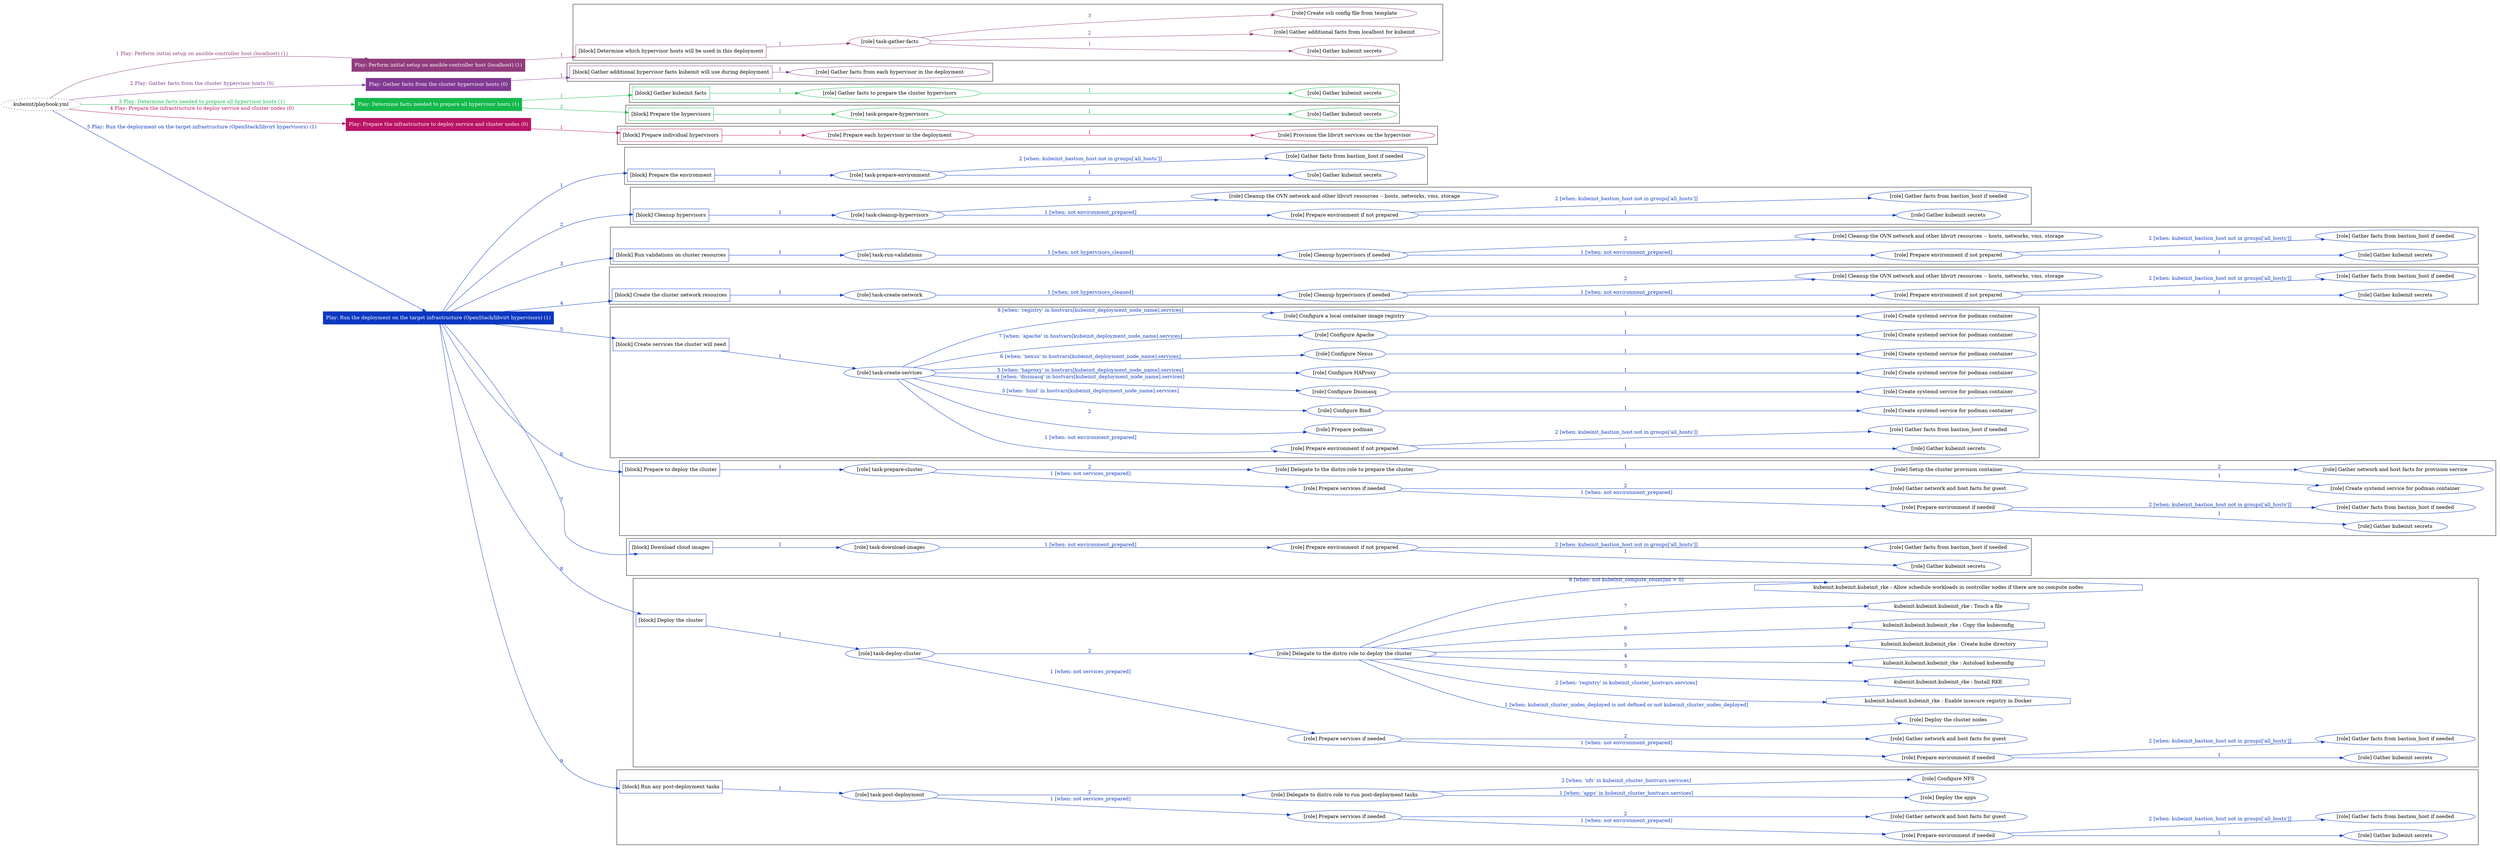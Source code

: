 digraph {
	graph [concentrate=true ordering=in rankdir=LR ratio=fill]
	edge [esep=5 sep=10]
	"kubeinit/playbook.yml" [URL="/home/runner/work/kubeinit/kubeinit/kubeinit/playbook.yml" id=playbook_aa56dbd2 style=dotted]
	"kubeinit/playbook.yml" -> play_8a504fff [label="1 Play: Perform initial setup on ansible-controller host (localhost) (1)" color="#913b7d" fontcolor="#913b7d" id=edge_play_8a504fff labeltooltip="1 Play: Perform initial setup on ansible-controller host (localhost) (1)" tooltip="1 Play: Perform initial setup on ansible-controller host (localhost) (1)"]
	subgraph "Play: Perform initial setup on ansible-controller host (localhost) (1)" {
		play_8a504fff [label="Play: Perform initial setup on ansible-controller host (localhost) (1)" URL="/home/runner/work/kubeinit/kubeinit/kubeinit/playbook.yml" color="#913b7d" fontcolor="#ffffff" id=play_8a504fff shape=box style=filled tooltip=localhost]
		play_8a504fff -> block_8950f79d [label=1 color="#913b7d" fontcolor="#913b7d" id=edge_block_8950f79d labeltooltip=1 tooltip=1]
		subgraph cluster_block_8950f79d {
			block_8950f79d [label="[block] Determine which hypervisor hosts will be used in this deployment" URL="/home/runner/work/kubeinit/kubeinit/kubeinit/playbook.yml" color="#913b7d" id=block_8950f79d labeltooltip="Determine which hypervisor hosts will be used in this deployment" shape=box tooltip="Determine which hypervisor hosts will be used in this deployment"]
			block_8950f79d -> role_ef20b665 [label="1 " color="#913b7d" fontcolor="#913b7d" id=edge_role_ef20b665 labeltooltip="1 " tooltip="1 "]
			subgraph "task-gather-facts" {
				role_ef20b665 [label="[role] task-gather-facts" URL="/home/runner/work/kubeinit/kubeinit/kubeinit/playbook.yml" color="#913b7d" id=role_ef20b665 tooltip="task-gather-facts"]
				role_ef20b665 -> role_b981c710 [label="1 " color="#913b7d" fontcolor="#913b7d" id=edge_role_b981c710 labeltooltip="1 " tooltip="1 "]
				subgraph "Gather kubeinit secrets" {
					role_b981c710 [label="[role] Gather kubeinit secrets" URL="/home/runner/.ansible/collections/ansible_collections/kubeinit/kubeinit/roles/kubeinit_prepare/tasks/build_hypervisors_group.yml" color="#913b7d" id=role_b981c710 tooltip="Gather kubeinit secrets"]
				}
				role_ef20b665 -> role_1c3f3fbe [label="2 " color="#913b7d" fontcolor="#913b7d" id=edge_role_1c3f3fbe labeltooltip="2 " tooltip="2 "]
				subgraph "Gather additional facts from localhost for kubeinit" {
					role_1c3f3fbe [label="[role] Gather additional facts from localhost for kubeinit" URL="/home/runner/.ansible/collections/ansible_collections/kubeinit/kubeinit/roles/kubeinit_prepare/tasks/build_hypervisors_group.yml" color="#913b7d" id=role_1c3f3fbe tooltip="Gather additional facts from localhost for kubeinit"]
				}
				role_ef20b665 -> role_09fe4718 [label="3 " color="#913b7d" fontcolor="#913b7d" id=edge_role_09fe4718 labeltooltip="3 " tooltip="3 "]
				subgraph "Create ssh config file from template" {
					role_09fe4718 [label="[role] Create ssh config file from template" URL="/home/runner/.ansible/collections/ansible_collections/kubeinit/kubeinit/roles/kubeinit_prepare/tasks/build_hypervisors_group.yml" color="#913b7d" id=role_09fe4718 tooltip="Create ssh config file from template"]
				}
			}
		}
	}
	"kubeinit/playbook.yml" -> play_0c88bf35 [label="2 Play: Gather facts from the cluster hypervisor hosts (0)" color="#813993" fontcolor="#813993" id=edge_play_0c88bf35 labeltooltip="2 Play: Gather facts from the cluster hypervisor hosts (0)" tooltip="2 Play: Gather facts from the cluster hypervisor hosts (0)"]
	subgraph "Play: Gather facts from the cluster hypervisor hosts (0)" {
		play_0c88bf35 [label="Play: Gather facts from the cluster hypervisor hosts (0)" URL="/home/runner/work/kubeinit/kubeinit/kubeinit/playbook.yml" color="#813993" fontcolor="#ffffff" id=play_0c88bf35 shape=box style=filled tooltip="Play: Gather facts from the cluster hypervisor hosts (0)"]
		play_0c88bf35 -> block_93ce3ee9 [label=1 color="#813993" fontcolor="#813993" id=edge_block_93ce3ee9 labeltooltip=1 tooltip=1]
		subgraph cluster_block_93ce3ee9 {
			block_93ce3ee9 [label="[block] Gather additional hypervisor facts kubeinit will use during deployment" URL="/home/runner/work/kubeinit/kubeinit/kubeinit/playbook.yml" color="#813993" id=block_93ce3ee9 labeltooltip="Gather additional hypervisor facts kubeinit will use during deployment" shape=box tooltip="Gather additional hypervisor facts kubeinit will use during deployment"]
			block_93ce3ee9 -> role_7bbfa7e0 [label="1 " color="#813993" fontcolor="#813993" id=edge_role_7bbfa7e0 labeltooltip="1 " tooltip="1 "]
			subgraph "Gather facts from each hypervisor in the deployment" {
				role_7bbfa7e0 [label="[role] Gather facts from each hypervisor in the deployment" URL="/home/runner/work/kubeinit/kubeinit/kubeinit/playbook.yml" color="#813993" id=role_7bbfa7e0 tooltip="Gather facts from each hypervisor in the deployment"]
			}
		}
	}
	"kubeinit/playbook.yml" -> play_f2981802 [label="3 Play: Determine facts needed to prepare all hypervisor hosts (1)" color="#13b94a" fontcolor="#13b94a" id=edge_play_f2981802 labeltooltip="3 Play: Determine facts needed to prepare all hypervisor hosts (1)" tooltip="3 Play: Determine facts needed to prepare all hypervisor hosts (1)"]
	subgraph "Play: Determine facts needed to prepare all hypervisor hosts (1)" {
		play_f2981802 [label="Play: Determine facts needed to prepare all hypervisor hosts (1)" URL="/home/runner/work/kubeinit/kubeinit/kubeinit/playbook.yml" color="#13b94a" fontcolor="#ffffff" id=play_f2981802 shape=box style=filled tooltip=localhost]
		play_f2981802 -> block_e97ff3bd [label=1 color="#13b94a" fontcolor="#13b94a" id=edge_block_e97ff3bd labeltooltip=1 tooltip=1]
		subgraph cluster_block_e97ff3bd {
			block_e97ff3bd [label="[block] Gather kubeinit facts" URL="/home/runner/work/kubeinit/kubeinit/kubeinit/playbook.yml" color="#13b94a" id=block_e97ff3bd labeltooltip="Gather kubeinit facts" shape=box tooltip="Gather kubeinit facts"]
			block_e97ff3bd -> role_8727be6e [label="1 " color="#13b94a" fontcolor="#13b94a" id=edge_role_8727be6e labeltooltip="1 " tooltip="1 "]
			subgraph "Gather facts to prepare the cluster hypervisors" {
				role_8727be6e [label="[role] Gather facts to prepare the cluster hypervisors" URL="/home/runner/work/kubeinit/kubeinit/kubeinit/playbook.yml" color="#13b94a" id=role_8727be6e tooltip="Gather facts to prepare the cluster hypervisors"]
				role_8727be6e -> role_cbded038 [label="1 " color="#13b94a" fontcolor="#13b94a" id=edge_role_cbded038 labeltooltip="1 " tooltip="1 "]
				subgraph "Gather kubeinit secrets" {
					role_cbded038 [label="[role] Gather kubeinit secrets" URL="/home/runner/.ansible/collections/ansible_collections/kubeinit/kubeinit/roles/kubeinit_prepare/tasks/gather_kubeinit_facts.yml" color="#13b94a" id=role_cbded038 tooltip="Gather kubeinit secrets"]
				}
			}
		}
		play_f2981802 -> block_967c61f1 [label=2 color="#13b94a" fontcolor="#13b94a" id=edge_block_967c61f1 labeltooltip=2 tooltip=2]
		subgraph cluster_block_967c61f1 {
			block_967c61f1 [label="[block] Prepare the hypervisors" URL="/home/runner/work/kubeinit/kubeinit/kubeinit/playbook.yml" color="#13b94a" id=block_967c61f1 labeltooltip="Prepare the hypervisors" shape=box tooltip="Prepare the hypervisors"]
			block_967c61f1 -> role_4baa1a68 [label="1 " color="#13b94a" fontcolor="#13b94a" id=edge_role_4baa1a68 labeltooltip="1 " tooltip="1 "]
			subgraph "task-prepare-hypervisors" {
				role_4baa1a68 [label="[role] task-prepare-hypervisors" URL="/home/runner/work/kubeinit/kubeinit/kubeinit/playbook.yml" color="#13b94a" id=role_4baa1a68 tooltip="task-prepare-hypervisors"]
				role_4baa1a68 -> role_67db5db1 [label="1 " color="#13b94a" fontcolor="#13b94a" id=edge_role_67db5db1 labeltooltip="1 " tooltip="1 "]
				subgraph "Gather kubeinit secrets" {
					role_67db5db1 [label="[role] Gather kubeinit secrets" URL="/home/runner/.ansible/collections/ansible_collections/kubeinit/kubeinit/roles/kubeinit_prepare/tasks/gather_kubeinit_facts.yml" color="#13b94a" id=role_67db5db1 tooltip="Gather kubeinit secrets"]
				}
			}
		}
	}
	"kubeinit/playbook.yml" -> play_1d5d194b [label="4 Play: Prepare the infrastructure to deploy service and cluster nodes (0)" color="#b91366" fontcolor="#b91366" id=edge_play_1d5d194b labeltooltip="4 Play: Prepare the infrastructure to deploy service and cluster nodes (0)" tooltip="4 Play: Prepare the infrastructure to deploy service and cluster nodes (0)"]
	subgraph "Play: Prepare the infrastructure to deploy service and cluster nodes (0)" {
		play_1d5d194b [label="Play: Prepare the infrastructure to deploy service and cluster nodes (0)" URL="/home/runner/work/kubeinit/kubeinit/kubeinit/playbook.yml" color="#b91366" fontcolor="#ffffff" id=play_1d5d194b shape=box style=filled tooltip="Play: Prepare the infrastructure to deploy service and cluster nodes (0)"]
		play_1d5d194b -> block_ca06e788 [label=1 color="#b91366" fontcolor="#b91366" id=edge_block_ca06e788 labeltooltip=1 tooltip=1]
		subgraph cluster_block_ca06e788 {
			block_ca06e788 [label="[block] Prepare individual hypervisors" URL="/home/runner/work/kubeinit/kubeinit/kubeinit/playbook.yml" color="#b91366" id=block_ca06e788 labeltooltip="Prepare individual hypervisors" shape=box tooltip="Prepare individual hypervisors"]
			block_ca06e788 -> role_9ef5f76a [label="1 " color="#b91366" fontcolor="#b91366" id=edge_role_9ef5f76a labeltooltip="1 " tooltip="1 "]
			subgraph "Prepare each hypervisor in the deployment" {
				role_9ef5f76a [label="[role] Prepare each hypervisor in the deployment" URL="/home/runner/work/kubeinit/kubeinit/kubeinit/playbook.yml" color="#b91366" id=role_9ef5f76a tooltip="Prepare each hypervisor in the deployment"]
				role_9ef5f76a -> role_cbbb9e59 [label="1 " color="#b91366" fontcolor="#b91366" id=edge_role_cbbb9e59 labeltooltip="1 " tooltip="1 "]
				subgraph "Provision the libvirt services on the hypervisor" {
					role_cbbb9e59 [label="[role] Provision the libvirt services on the hypervisor" URL="/home/runner/.ansible/collections/ansible_collections/kubeinit/kubeinit/roles/kubeinit_prepare/tasks/prepare_hypervisor.yml" color="#b91366" id=role_cbbb9e59 tooltip="Provision the libvirt services on the hypervisor"]
				}
			}
		}
	}
	"kubeinit/playbook.yml" -> play_c6c4315e [label="5 Play: Run the deployment on the target infrastructure (OpenStack/libvirt hypervisors) (1)" color="#0b38c1" fontcolor="#0b38c1" id=edge_play_c6c4315e labeltooltip="5 Play: Run the deployment on the target infrastructure (OpenStack/libvirt hypervisors) (1)" tooltip="5 Play: Run the deployment on the target infrastructure (OpenStack/libvirt hypervisors) (1)"]
	subgraph "Play: Run the deployment on the target infrastructure (OpenStack/libvirt hypervisors) (1)" {
		play_c6c4315e [label="Play: Run the deployment on the target infrastructure (OpenStack/libvirt hypervisors) (1)" URL="/home/runner/work/kubeinit/kubeinit/kubeinit/playbook.yml" color="#0b38c1" fontcolor="#ffffff" id=play_c6c4315e shape=box style=filled tooltip=localhost]
		play_c6c4315e -> block_f761d69e [label=1 color="#0b38c1" fontcolor="#0b38c1" id=edge_block_f761d69e labeltooltip=1 tooltip=1]
		subgraph cluster_block_f761d69e {
			block_f761d69e [label="[block] Prepare the environment" URL="/home/runner/work/kubeinit/kubeinit/kubeinit/playbook.yml" color="#0b38c1" id=block_f761d69e labeltooltip="Prepare the environment" shape=box tooltip="Prepare the environment"]
			block_f761d69e -> role_9e8eed9c [label="1 " color="#0b38c1" fontcolor="#0b38c1" id=edge_role_9e8eed9c labeltooltip="1 " tooltip="1 "]
			subgraph "task-prepare-environment" {
				role_9e8eed9c [label="[role] task-prepare-environment" URL="/home/runner/work/kubeinit/kubeinit/kubeinit/playbook.yml" color="#0b38c1" id=role_9e8eed9c tooltip="task-prepare-environment"]
				role_9e8eed9c -> role_1e166adc [label="1 " color="#0b38c1" fontcolor="#0b38c1" id=edge_role_1e166adc labeltooltip="1 " tooltip="1 "]
				subgraph "Gather kubeinit secrets" {
					role_1e166adc [label="[role] Gather kubeinit secrets" URL="/home/runner/.ansible/collections/ansible_collections/kubeinit/kubeinit/roles/kubeinit_prepare/tasks/gather_kubeinit_facts.yml" color="#0b38c1" id=role_1e166adc tooltip="Gather kubeinit secrets"]
				}
				role_9e8eed9c -> role_6cb974ef [label="2 [when: kubeinit_bastion_host not in groups['all_hosts']]" color="#0b38c1" fontcolor="#0b38c1" id=edge_role_6cb974ef labeltooltip="2 [when: kubeinit_bastion_host not in groups['all_hosts']]" tooltip="2 [when: kubeinit_bastion_host not in groups['all_hosts']]"]
				subgraph "Gather facts from bastion_host if needed" {
					role_6cb974ef [label="[role] Gather facts from bastion_host if needed" URL="/home/runner/.ansible/collections/ansible_collections/kubeinit/kubeinit/roles/kubeinit_prepare/tasks/main.yml" color="#0b38c1" id=role_6cb974ef tooltip="Gather facts from bastion_host if needed"]
				}
			}
		}
		play_c6c4315e -> block_fcfe3367 [label=2 color="#0b38c1" fontcolor="#0b38c1" id=edge_block_fcfe3367 labeltooltip=2 tooltip=2]
		subgraph cluster_block_fcfe3367 {
			block_fcfe3367 [label="[block] Cleanup hypervisors" URL="/home/runner/work/kubeinit/kubeinit/kubeinit/playbook.yml" color="#0b38c1" id=block_fcfe3367 labeltooltip="Cleanup hypervisors" shape=box tooltip="Cleanup hypervisors"]
			block_fcfe3367 -> role_4320578d [label="1 " color="#0b38c1" fontcolor="#0b38c1" id=edge_role_4320578d labeltooltip="1 " tooltip="1 "]
			subgraph "task-cleanup-hypervisors" {
				role_4320578d [label="[role] task-cleanup-hypervisors" URL="/home/runner/work/kubeinit/kubeinit/kubeinit/playbook.yml" color="#0b38c1" id=role_4320578d tooltip="task-cleanup-hypervisors"]
				role_4320578d -> role_3a87d021 [label="1 [when: not environment_prepared]" color="#0b38c1" fontcolor="#0b38c1" id=edge_role_3a87d021 labeltooltip="1 [when: not environment_prepared]" tooltip="1 [when: not environment_prepared]"]
				subgraph "Prepare environment if not prepared" {
					role_3a87d021 [label="[role] Prepare environment if not prepared" URL="/home/runner/.ansible/collections/ansible_collections/kubeinit/kubeinit/roles/kubeinit_libvirt/tasks/cleanup_hypervisors.yml" color="#0b38c1" id=role_3a87d021 tooltip="Prepare environment if not prepared"]
					role_3a87d021 -> role_72294cc4 [label="1 " color="#0b38c1" fontcolor="#0b38c1" id=edge_role_72294cc4 labeltooltip="1 " tooltip="1 "]
					subgraph "Gather kubeinit secrets" {
						role_72294cc4 [label="[role] Gather kubeinit secrets" URL="/home/runner/.ansible/collections/ansible_collections/kubeinit/kubeinit/roles/kubeinit_prepare/tasks/gather_kubeinit_facts.yml" color="#0b38c1" id=role_72294cc4 tooltip="Gather kubeinit secrets"]
					}
					role_3a87d021 -> role_284f787e [label="2 [when: kubeinit_bastion_host not in groups['all_hosts']]" color="#0b38c1" fontcolor="#0b38c1" id=edge_role_284f787e labeltooltip="2 [when: kubeinit_bastion_host not in groups['all_hosts']]" tooltip="2 [when: kubeinit_bastion_host not in groups['all_hosts']]"]
					subgraph "Gather facts from bastion_host if needed" {
						role_284f787e [label="[role] Gather facts from bastion_host if needed" URL="/home/runner/.ansible/collections/ansible_collections/kubeinit/kubeinit/roles/kubeinit_prepare/tasks/main.yml" color="#0b38c1" id=role_284f787e tooltip="Gather facts from bastion_host if needed"]
					}
				}
				role_4320578d -> role_355f60e3 [label="2 " color="#0b38c1" fontcolor="#0b38c1" id=edge_role_355f60e3 labeltooltip="2 " tooltip="2 "]
				subgraph "Cleanup the OVN network and other libvirt resources -- hosts, networks, vms, storage" {
					role_355f60e3 [label="[role] Cleanup the OVN network and other libvirt resources -- hosts, networks, vms, storage" URL="/home/runner/.ansible/collections/ansible_collections/kubeinit/kubeinit/roles/kubeinit_libvirt/tasks/cleanup_hypervisors.yml" color="#0b38c1" id=role_355f60e3 tooltip="Cleanup the OVN network and other libvirt resources -- hosts, networks, vms, storage"]
				}
			}
		}
		play_c6c4315e -> block_d3960f9a [label=3 color="#0b38c1" fontcolor="#0b38c1" id=edge_block_d3960f9a labeltooltip=3 tooltip=3]
		subgraph cluster_block_d3960f9a {
			block_d3960f9a [label="[block] Run validations on cluster resources" URL="/home/runner/work/kubeinit/kubeinit/kubeinit/playbook.yml" color="#0b38c1" id=block_d3960f9a labeltooltip="Run validations on cluster resources" shape=box tooltip="Run validations on cluster resources"]
			block_d3960f9a -> role_1ee0e506 [label="1 " color="#0b38c1" fontcolor="#0b38c1" id=edge_role_1ee0e506 labeltooltip="1 " tooltip="1 "]
			subgraph "task-run-validations" {
				role_1ee0e506 [label="[role] task-run-validations" URL="/home/runner/work/kubeinit/kubeinit/kubeinit/playbook.yml" color="#0b38c1" id=role_1ee0e506 tooltip="task-run-validations"]
				role_1ee0e506 -> role_bc58f22e [label="1 [when: not hypervisors_cleaned]" color="#0b38c1" fontcolor="#0b38c1" id=edge_role_bc58f22e labeltooltip="1 [when: not hypervisors_cleaned]" tooltip="1 [when: not hypervisors_cleaned]"]
				subgraph "Cleanup hypervisors if needed" {
					role_bc58f22e [label="[role] Cleanup hypervisors if needed" URL="/home/runner/.ansible/collections/ansible_collections/kubeinit/kubeinit/roles/kubeinit_validations/tasks/main.yml" color="#0b38c1" id=role_bc58f22e tooltip="Cleanup hypervisors if needed"]
					role_bc58f22e -> role_0210b595 [label="1 [when: not environment_prepared]" color="#0b38c1" fontcolor="#0b38c1" id=edge_role_0210b595 labeltooltip="1 [when: not environment_prepared]" tooltip="1 [when: not environment_prepared]"]
					subgraph "Prepare environment if not prepared" {
						role_0210b595 [label="[role] Prepare environment if not prepared" URL="/home/runner/.ansible/collections/ansible_collections/kubeinit/kubeinit/roles/kubeinit_libvirt/tasks/cleanup_hypervisors.yml" color="#0b38c1" id=role_0210b595 tooltip="Prepare environment if not prepared"]
						role_0210b595 -> role_dd730d76 [label="1 " color="#0b38c1" fontcolor="#0b38c1" id=edge_role_dd730d76 labeltooltip="1 " tooltip="1 "]
						subgraph "Gather kubeinit secrets" {
							role_dd730d76 [label="[role] Gather kubeinit secrets" URL="/home/runner/.ansible/collections/ansible_collections/kubeinit/kubeinit/roles/kubeinit_prepare/tasks/gather_kubeinit_facts.yml" color="#0b38c1" id=role_dd730d76 tooltip="Gather kubeinit secrets"]
						}
						role_0210b595 -> role_516ef881 [label="2 [when: kubeinit_bastion_host not in groups['all_hosts']]" color="#0b38c1" fontcolor="#0b38c1" id=edge_role_516ef881 labeltooltip="2 [when: kubeinit_bastion_host not in groups['all_hosts']]" tooltip="2 [when: kubeinit_bastion_host not in groups['all_hosts']]"]
						subgraph "Gather facts from bastion_host if needed" {
							role_516ef881 [label="[role] Gather facts from bastion_host if needed" URL="/home/runner/.ansible/collections/ansible_collections/kubeinit/kubeinit/roles/kubeinit_prepare/tasks/main.yml" color="#0b38c1" id=role_516ef881 tooltip="Gather facts from bastion_host if needed"]
						}
					}
					role_bc58f22e -> role_3f7c7335 [label="2 " color="#0b38c1" fontcolor="#0b38c1" id=edge_role_3f7c7335 labeltooltip="2 " tooltip="2 "]
					subgraph "Cleanup the OVN network and other libvirt resources -- hosts, networks, vms, storage" {
						role_3f7c7335 [label="[role] Cleanup the OVN network and other libvirt resources -- hosts, networks, vms, storage" URL="/home/runner/.ansible/collections/ansible_collections/kubeinit/kubeinit/roles/kubeinit_libvirt/tasks/cleanup_hypervisors.yml" color="#0b38c1" id=role_3f7c7335 tooltip="Cleanup the OVN network and other libvirt resources -- hosts, networks, vms, storage"]
					}
				}
			}
		}
		play_c6c4315e -> block_40a57c3a [label=4 color="#0b38c1" fontcolor="#0b38c1" id=edge_block_40a57c3a labeltooltip=4 tooltip=4]
		subgraph cluster_block_40a57c3a {
			block_40a57c3a [label="[block] Create the cluster network resources" URL="/home/runner/work/kubeinit/kubeinit/kubeinit/playbook.yml" color="#0b38c1" id=block_40a57c3a labeltooltip="Create the cluster network resources" shape=box tooltip="Create the cluster network resources"]
			block_40a57c3a -> role_39c61ca2 [label="1 " color="#0b38c1" fontcolor="#0b38c1" id=edge_role_39c61ca2 labeltooltip="1 " tooltip="1 "]
			subgraph "task-create-network" {
				role_39c61ca2 [label="[role] task-create-network" URL="/home/runner/work/kubeinit/kubeinit/kubeinit/playbook.yml" color="#0b38c1" id=role_39c61ca2 tooltip="task-create-network"]
				role_39c61ca2 -> role_75cf23a5 [label="1 [when: not hypervisors_cleaned]" color="#0b38c1" fontcolor="#0b38c1" id=edge_role_75cf23a5 labeltooltip="1 [when: not hypervisors_cleaned]" tooltip="1 [when: not hypervisors_cleaned]"]
				subgraph "Cleanup hypervisors if needed" {
					role_75cf23a5 [label="[role] Cleanup hypervisors if needed" URL="/home/runner/.ansible/collections/ansible_collections/kubeinit/kubeinit/roles/kubeinit_libvirt/tasks/create_network.yml" color="#0b38c1" id=role_75cf23a5 tooltip="Cleanup hypervisors if needed"]
					role_75cf23a5 -> role_fcf4a829 [label="1 [when: not environment_prepared]" color="#0b38c1" fontcolor="#0b38c1" id=edge_role_fcf4a829 labeltooltip="1 [when: not environment_prepared]" tooltip="1 [when: not environment_prepared]"]
					subgraph "Prepare environment if not prepared" {
						role_fcf4a829 [label="[role] Prepare environment if not prepared" URL="/home/runner/.ansible/collections/ansible_collections/kubeinit/kubeinit/roles/kubeinit_libvirt/tasks/cleanup_hypervisors.yml" color="#0b38c1" id=role_fcf4a829 tooltip="Prepare environment if not prepared"]
						role_fcf4a829 -> role_2e220f92 [label="1 " color="#0b38c1" fontcolor="#0b38c1" id=edge_role_2e220f92 labeltooltip="1 " tooltip="1 "]
						subgraph "Gather kubeinit secrets" {
							role_2e220f92 [label="[role] Gather kubeinit secrets" URL="/home/runner/.ansible/collections/ansible_collections/kubeinit/kubeinit/roles/kubeinit_prepare/tasks/gather_kubeinit_facts.yml" color="#0b38c1" id=role_2e220f92 tooltip="Gather kubeinit secrets"]
						}
						role_fcf4a829 -> role_ca2398c6 [label="2 [when: kubeinit_bastion_host not in groups['all_hosts']]" color="#0b38c1" fontcolor="#0b38c1" id=edge_role_ca2398c6 labeltooltip="2 [when: kubeinit_bastion_host not in groups['all_hosts']]" tooltip="2 [when: kubeinit_bastion_host not in groups['all_hosts']]"]
						subgraph "Gather facts from bastion_host if needed" {
							role_ca2398c6 [label="[role] Gather facts from bastion_host if needed" URL="/home/runner/.ansible/collections/ansible_collections/kubeinit/kubeinit/roles/kubeinit_prepare/tasks/main.yml" color="#0b38c1" id=role_ca2398c6 tooltip="Gather facts from bastion_host if needed"]
						}
					}
					role_75cf23a5 -> role_186e20cb [label="2 " color="#0b38c1" fontcolor="#0b38c1" id=edge_role_186e20cb labeltooltip="2 " tooltip="2 "]
					subgraph "Cleanup the OVN network and other libvirt resources -- hosts, networks, vms, storage" {
						role_186e20cb [label="[role] Cleanup the OVN network and other libvirt resources -- hosts, networks, vms, storage" URL="/home/runner/.ansible/collections/ansible_collections/kubeinit/kubeinit/roles/kubeinit_libvirt/tasks/cleanup_hypervisors.yml" color="#0b38c1" id=role_186e20cb tooltip="Cleanup the OVN network and other libvirt resources -- hosts, networks, vms, storage"]
					}
				}
			}
		}
		play_c6c4315e -> block_c37f531d [label=5 color="#0b38c1" fontcolor="#0b38c1" id=edge_block_c37f531d labeltooltip=5 tooltip=5]
		subgraph cluster_block_c37f531d {
			block_c37f531d [label="[block] Create services the cluster will need" URL="/home/runner/work/kubeinit/kubeinit/kubeinit/playbook.yml" color="#0b38c1" id=block_c37f531d labeltooltip="Create services the cluster will need" shape=box tooltip="Create services the cluster will need"]
			block_c37f531d -> role_2f80d21f [label="1 " color="#0b38c1" fontcolor="#0b38c1" id=edge_role_2f80d21f labeltooltip="1 " tooltip="1 "]
			subgraph "task-create-services" {
				role_2f80d21f [label="[role] task-create-services" URL="/home/runner/work/kubeinit/kubeinit/kubeinit/playbook.yml" color="#0b38c1" id=role_2f80d21f tooltip="task-create-services"]
				role_2f80d21f -> role_fd422cf7 [label="1 [when: not environment_prepared]" color="#0b38c1" fontcolor="#0b38c1" id=edge_role_fd422cf7 labeltooltip="1 [when: not environment_prepared]" tooltip="1 [when: not environment_prepared]"]
				subgraph "Prepare environment if not prepared" {
					role_fd422cf7 [label="[role] Prepare environment if not prepared" URL="/home/runner/.ansible/collections/ansible_collections/kubeinit/kubeinit/roles/kubeinit_services/tasks/main.yml" color="#0b38c1" id=role_fd422cf7 tooltip="Prepare environment if not prepared"]
					role_fd422cf7 -> role_7f32ee5a [label="1 " color="#0b38c1" fontcolor="#0b38c1" id=edge_role_7f32ee5a labeltooltip="1 " tooltip="1 "]
					subgraph "Gather kubeinit secrets" {
						role_7f32ee5a [label="[role] Gather kubeinit secrets" URL="/home/runner/.ansible/collections/ansible_collections/kubeinit/kubeinit/roles/kubeinit_prepare/tasks/gather_kubeinit_facts.yml" color="#0b38c1" id=role_7f32ee5a tooltip="Gather kubeinit secrets"]
					}
					role_fd422cf7 -> role_503244e5 [label="2 [when: kubeinit_bastion_host not in groups['all_hosts']]" color="#0b38c1" fontcolor="#0b38c1" id=edge_role_503244e5 labeltooltip="2 [when: kubeinit_bastion_host not in groups['all_hosts']]" tooltip="2 [when: kubeinit_bastion_host not in groups['all_hosts']]"]
					subgraph "Gather facts from bastion_host if needed" {
						role_503244e5 [label="[role] Gather facts from bastion_host if needed" URL="/home/runner/.ansible/collections/ansible_collections/kubeinit/kubeinit/roles/kubeinit_prepare/tasks/main.yml" color="#0b38c1" id=role_503244e5 tooltip="Gather facts from bastion_host if needed"]
					}
				}
				role_2f80d21f -> role_28a1be28 [label="2 " color="#0b38c1" fontcolor="#0b38c1" id=edge_role_28a1be28 labeltooltip="2 " tooltip="2 "]
				subgraph "Prepare podman" {
					role_28a1be28 [label="[role] Prepare podman" URL="/home/runner/.ansible/collections/ansible_collections/kubeinit/kubeinit/roles/kubeinit_services/tasks/00_create_service_pod.yml" color="#0b38c1" id=role_28a1be28 tooltip="Prepare podman"]
				}
				role_2f80d21f -> role_91c91df3 [label="3 [when: 'bind' in hostvars[kubeinit_deployment_node_name].services]" color="#0b38c1" fontcolor="#0b38c1" id=edge_role_91c91df3 labeltooltip="3 [when: 'bind' in hostvars[kubeinit_deployment_node_name].services]" tooltip="3 [when: 'bind' in hostvars[kubeinit_deployment_node_name].services]"]
				subgraph "Configure Bind" {
					role_91c91df3 [label="[role] Configure Bind" URL="/home/runner/.ansible/collections/ansible_collections/kubeinit/kubeinit/roles/kubeinit_services/tasks/start_services_containers.yml" color="#0b38c1" id=role_91c91df3 tooltip="Configure Bind"]
					role_91c91df3 -> role_38de3899 [label="1 " color="#0b38c1" fontcolor="#0b38c1" id=edge_role_38de3899 labeltooltip="1 " tooltip="1 "]
					subgraph "Create systemd service for podman container" {
						role_38de3899 [label="[role] Create systemd service for podman container" URL="/home/runner/.ansible/collections/ansible_collections/kubeinit/kubeinit/roles/kubeinit_bind/tasks/main.yml" color="#0b38c1" id=role_38de3899 tooltip="Create systemd service for podman container"]
					}
				}
				role_2f80d21f -> role_e614df75 [label="4 [when: 'dnsmasq' in hostvars[kubeinit_deployment_node_name].services]" color="#0b38c1" fontcolor="#0b38c1" id=edge_role_e614df75 labeltooltip="4 [when: 'dnsmasq' in hostvars[kubeinit_deployment_node_name].services]" tooltip="4 [when: 'dnsmasq' in hostvars[kubeinit_deployment_node_name].services]"]
				subgraph "Configure Dnsmasq" {
					role_e614df75 [label="[role] Configure Dnsmasq" URL="/home/runner/.ansible/collections/ansible_collections/kubeinit/kubeinit/roles/kubeinit_services/tasks/start_services_containers.yml" color="#0b38c1" id=role_e614df75 tooltip="Configure Dnsmasq"]
					role_e614df75 -> role_d7f0f0ac [label="1 " color="#0b38c1" fontcolor="#0b38c1" id=edge_role_d7f0f0ac labeltooltip="1 " tooltip="1 "]
					subgraph "Create systemd service for podman container" {
						role_d7f0f0ac [label="[role] Create systemd service for podman container" URL="/home/runner/.ansible/collections/ansible_collections/kubeinit/kubeinit/roles/kubeinit_dnsmasq/tasks/main.yml" color="#0b38c1" id=role_d7f0f0ac tooltip="Create systemd service for podman container"]
					}
				}
				role_2f80d21f -> role_376b729e [label="5 [when: 'haproxy' in hostvars[kubeinit_deployment_node_name].services]" color="#0b38c1" fontcolor="#0b38c1" id=edge_role_376b729e labeltooltip="5 [when: 'haproxy' in hostvars[kubeinit_deployment_node_name].services]" tooltip="5 [when: 'haproxy' in hostvars[kubeinit_deployment_node_name].services]"]
				subgraph "Configure HAProxy" {
					role_376b729e [label="[role] Configure HAProxy" URL="/home/runner/.ansible/collections/ansible_collections/kubeinit/kubeinit/roles/kubeinit_services/tasks/start_services_containers.yml" color="#0b38c1" id=role_376b729e tooltip="Configure HAProxy"]
					role_376b729e -> role_de470045 [label="1 " color="#0b38c1" fontcolor="#0b38c1" id=edge_role_de470045 labeltooltip="1 " tooltip="1 "]
					subgraph "Create systemd service for podman container" {
						role_de470045 [label="[role] Create systemd service for podman container" URL="/home/runner/.ansible/collections/ansible_collections/kubeinit/kubeinit/roles/kubeinit_haproxy/tasks/main.yml" color="#0b38c1" id=role_de470045 tooltip="Create systemd service for podman container"]
					}
				}
				role_2f80d21f -> role_93c9a703 [label="6 [when: 'nexus' in hostvars[kubeinit_deployment_node_name].services]" color="#0b38c1" fontcolor="#0b38c1" id=edge_role_93c9a703 labeltooltip="6 [when: 'nexus' in hostvars[kubeinit_deployment_node_name].services]" tooltip="6 [when: 'nexus' in hostvars[kubeinit_deployment_node_name].services]"]
				subgraph "Configure Nexus" {
					role_93c9a703 [label="[role] Configure Nexus" URL="/home/runner/.ansible/collections/ansible_collections/kubeinit/kubeinit/roles/kubeinit_services/tasks/start_services_containers.yml" color="#0b38c1" id=role_93c9a703 tooltip="Configure Nexus"]
					role_93c9a703 -> role_54890708 [label="1 " color="#0b38c1" fontcolor="#0b38c1" id=edge_role_54890708 labeltooltip="1 " tooltip="1 "]
					subgraph "Create systemd service for podman container" {
						role_54890708 [label="[role] Create systemd service for podman container" URL="/home/runner/.ansible/collections/ansible_collections/kubeinit/kubeinit/roles/kubeinit_nexus/tasks/main.yml" color="#0b38c1" id=role_54890708 tooltip="Create systemd service for podman container"]
					}
				}
				role_2f80d21f -> role_abc054ff [label="7 [when: 'apache' in hostvars[kubeinit_deployment_node_name].services]" color="#0b38c1" fontcolor="#0b38c1" id=edge_role_abc054ff labeltooltip="7 [when: 'apache' in hostvars[kubeinit_deployment_node_name].services]" tooltip="7 [when: 'apache' in hostvars[kubeinit_deployment_node_name].services]"]
				subgraph "Configure Apache" {
					role_abc054ff [label="[role] Configure Apache" URL="/home/runner/.ansible/collections/ansible_collections/kubeinit/kubeinit/roles/kubeinit_services/tasks/start_services_containers.yml" color="#0b38c1" id=role_abc054ff tooltip="Configure Apache"]
					role_abc054ff -> role_1d95a469 [label="1 " color="#0b38c1" fontcolor="#0b38c1" id=edge_role_1d95a469 labeltooltip="1 " tooltip="1 "]
					subgraph "Create systemd service for podman container" {
						role_1d95a469 [label="[role] Create systemd service for podman container" URL="/home/runner/.ansible/collections/ansible_collections/kubeinit/kubeinit/roles/kubeinit_apache/tasks/main.yml" color="#0b38c1" id=role_1d95a469 tooltip="Create systemd service for podman container"]
					}
				}
				role_2f80d21f -> role_48601529 [label="8 [when: 'registry' in hostvars[kubeinit_deployment_node_name].services]" color="#0b38c1" fontcolor="#0b38c1" id=edge_role_48601529 labeltooltip="8 [when: 'registry' in hostvars[kubeinit_deployment_node_name].services]" tooltip="8 [when: 'registry' in hostvars[kubeinit_deployment_node_name].services]"]
				subgraph "Configure a local container image registry" {
					role_48601529 [label="[role] Configure a local container image registry" URL="/home/runner/.ansible/collections/ansible_collections/kubeinit/kubeinit/roles/kubeinit_services/tasks/start_services_containers.yml" color="#0b38c1" id=role_48601529 tooltip="Configure a local container image registry"]
					role_48601529 -> role_7d6006ef [label="1 " color="#0b38c1" fontcolor="#0b38c1" id=edge_role_7d6006ef labeltooltip="1 " tooltip="1 "]
					subgraph "Create systemd service for podman container" {
						role_7d6006ef [label="[role] Create systemd service for podman container" URL="/home/runner/.ansible/collections/ansible_collections/kubeinit/kubeinit/roles/kubeinit_registry/tasks/main.yml" color="#0b38c1" id=role_7d6006ef tooltip="Create systemd service for podman container"]
					}
				}
			}
		}
		play_c6c4315e -> block_567aff6d [label=6 color="#0b38c1" fontcolor="#0b38c1" id=edge_block_567aff6d labeltooltip=6 tooltip=6]
		subgraph cluster_block_567aff6d {
			block_567aff6d [label="[block] Prepare to deploy the cluster" URL="/home/runner/work/kubeinit/kubeinit/kubeinit/playbook.yml" color="#0b38c1" id=block_567aff6d labeltooltip="Prepare to deploy the cluster" shape=box tooltip="Prepare to deploy the cluster"]
			block_567aff6d -> role_5ae9e0a0 [label="1 " color="#0b38c1" fontcolor="#0b38c1" id=edge_role_5ae9e0a0 labeltooltip="1 " tooltip="1 "]
			subgraph "task-prepare-cluster" {
				role_5ae9e0a0 [label="[role] task-prepare-cluster" URL="/home/runner/work/kubeinit/kubeinit/kubeinit/playbook.yml" color="#0b38c1" id=role_5ae9e0a0 tooltip="task-prepare-cluster"]
				role_5ae9e0a0 -> role_f715f3af [label="1 [when: not services_prepared]" color="#0b38c1" fontcolor="#0b38c1" id=edge_role_f715f3af labeltooltip="1 [when: not services_prepared]" tooltip="1 [when: not services_prepared]"]
				subgraph "Prepare services if needed" {
					role_f715f3af [label="[role] Prepare services if needed" URL="/home/runner/.ansible/collections/ansible_collections/kubeinit/kubeinit/roles/kubeinit_prepare/tasks/prepare_cluster.yml" color="#0b38c1" id=role_f715f3af tooltip="Prepare services if needed"]
					role_f715f3af -> role_5a5291a0 [label="1 [when: not environment_prepared]" color="#0b38c1" fontcolor="#0b38c1" id=edge_role_5a5291a0 labeltooltip="1 [when: not environment_prepared]" tooltip="1 [when: not environment_prepared]"]
					subgraph "Prepare environment if needed" {
						role_5a5291a0 [label="[role] Prepare environment if needed" URL="/home/runner/.ansible/collections/ansible_collections/kubeinit/kubeinit/roles/kubeinit_services/tasks/prepare_services.yml" color="#0b38c1" id=role_5a5291a0 tooltip="Prepare environment if needed"]
						role_5a5291a0 -> role_514d1a43 [label="1 " color="#0b38c1" fontcolor="#0b38c1" id=edge_role_514d1a43 labeltooltip="1 " tooltip="1 "]
						subgraph "Gather kubeinit secrets" {
							role_514d1a43 [label="[role] Gather kubeinit secrets" URL="/home/runner/.ansible/collections/ansible_collections/kubeinit/kubeinit/roles/kubeinit_prepare/tasks/gather_kubeinit_facts.yml" color="#0b38c1" id=role_514d1a43 tooltip="Gather kubeinit secrets"]
						}
						role_5a5291a0 -> role_cab2763a [label="2 [when: kubeinit_bastion_host not in groups['all_hosts']]" color="#0b38c1" fontcolor="#0b38c1" id=edge_role_cab2763a labeltooltip="2 [when: kubeinit_bastion_host not in groups['all_hosts']]" tooltip="2 [when: kubeinit_bastion_host not in groups['all_hosts']]"]
						subgraph "Gather facts from bastion_host if needed" {
							role_cab2763a [label="[role] Gather facts from bastion_host if needed" URL="/home/runner/.ansible/collections/ansible_collections/kubeinit/kubeinit/roles/kubeinit_prepare/tasks/main.yml" color="#0b38c1" id=role_cab2763a tooltip="Gather facts from bastion_host if needed"]
						}
					}
					role_f715f3af -> role_95178449 [label="2 " color="#0b38c1" fontcolor="#0b38c1" id=edge_role_95178449 labeltooltip="2 " tooltip="2 "]
					subgraph "Gather network and host facts for guest" {
						role_95178449 [label="[role] Gather network and host facts for guest" URL="/home/runner/.ansible/collections/ansible_collections/kubeinit/kubeinit/roles/kubeinit_services/tasks/prepare_services.yml" color="#0b38c1" id=role_95178449 tooltip="Gather network and host facts for guest"]
					}
				}
				role_5ae9e0a0 -> role_c85f94e5 [label="2 " color="#0b38c1" fontcolor="#0b38c1" id=edge_role_c85f94e5 labeltooltip="2 " tooltip="2 "]
				subgraph "Delegate to the distro role to prepare the cluster" {
					role_c85f94e5 [label="[role] Delegate to the distro role to prepare the cluster" URL="/home/runner/.ansible/collections/ansible_collections/kubeinit/kubeinit/roles/kubeinit_prepare/tasks/prepare_cluster.yml" color="#0b38c1" id=role_c85f94e5 tooltip="Delegate to the distro role to prepare the cluster"]
					role_c85f94e5 -> role_1a5145c5 [label="1 " color="#0b38c1" fontcolor="#0b38c1" id=edge_role_1a5145c5 labeltooltip="1 " tooltip="1 "]
					subgraph "Setup the cluster provision container" {
						role_1a5145c5 [label="[role] Setup the cluster provision container" URL="/home/runner/.ansible/collections/ansible_collections/kubeinit/kubeinit/roles/kubeinit_rke/tasks/prepare_cluster.yml" color="#0b38c1" id=role_1a5145c5 tooltip="Setup the cluster provision container"]
						role_1a5145c5 -> role_d2ed2e8e [label="1 " color="#0b38c1" fontcolor="#0b38c1" id=edge_role_d2ed2e8e labeltooltip="1 " tooltip="1 "]
						subgraph "Create systemd service for podman container" {
							role_d2ed2e8e [label="[role] Create systemd service for podman container" URL="/home/runner/.ansible/collections/ansible_collections/kubeinit/kubeinit/roles/kubeinit_services/tasks/create_provision_container.yml" color="#0b38c1" id=role_d2ed2e8e tooltip="Create systemd service for podman container"]
						}
						role_1a5145c5 -> role_ed6c2d4e [label="2 " color="#0b38c1" fontcolor="#0b38c1" id=edge_role_ed6c2d4e labeltooltip="2 " tooltip="2 "]
						subgraph "Gather network and host facts for provision service" {
							role_ed6c2d4e [label="[role] Gather network and host facts for provision service" URL="/home/runner/.ansible/collections/ansible_collections/kubeinit/kubeinit/roles/kubeinit_services/tasks/create_provision_container.yml" color="#0b38c1" id=role_ed6c2d4e tooltip="Gather network and host facts for provision service"]
						}
					}
				}
			}
		}
		play_c6c4315e -> block_0f0e9cdf [label=7 color="#0b38c1" fontcolor="#0b38c1" id=edge_block_0f0e9cdf labeltooltip=7 tooltip=7]
		subgraph cluster_block_0f0e9cdf {
			block_0f0e9cdf [label="[block] Download cloud images" URL="/home/runner/work/kubeinit/kubeinit/kubeinit/playbook.yml" color="#0b38c1" id=block_0f0e9cdf labeltooltip="Download cloud images" shape=box tooltip="Download cloud images"]
			block_0f0e9cdf -> role_b68cbfc6 [label="1 " color="#0b38c1" fontcolor="#0b38c1" id=edge_role_b68cbfc6 labeltooltip="1 " tooltip="1 "]
			subgraph "task-download-images" {
				role_b68cbfc6 [label="[role] task-download-images" URL="/home/runner/work/kubeinit/kubeinit/kubeinit/playbook.yml" color="#0b38c1" id=role_b68cbfc6 tooltip="task-download-images"]
				role_b68cbfc6 -> role_b774a577 [label="1 [when: not environment_prepared]" color="#0b38c1" fontcolor="#0b38c1" id=edge_role_b774a577 labeltooltip="1 [when: not environment_prepared]" tooltip="1 [when: not environment_prepared]"]
				subgraph "Prepare environment if not prepared" {
					role_b774a577 [label="[role] Prepare environment if not prepared" URL="/home/runner/.ansible/collections/ansible_collections/kubeinit/kubeinit/roles/kubeinit_libvirt/tasks/download_cloud_images.yml" color="#0b38c1" id=role_b774a577 tooltip="Prepare environment if not prepared"]
					role_b774a577 -> role_fbe61f1a [label="1 " color="#0b38c1" fontcolor="#0b38c1" id=edge_role_fbe61f1a labeltooltip="1 " tooltip="1 "]
					subgraph "Gather kubeinit secrets" {
						role_fbe61f1a [label="[role] Gather kubeinit secrets" URL="/home/runner/.ansible/collections/ansible_collections/kubeinit/kubeinit/roles/kubeinit_prepare/tasks/gather_kubeinit_facts.yml" color="#0b38c1" id=role_fbe61f1a tooltip="Gather kubeinit secrets"]
					}
					role_b774a577 -> role_658cdb1d [label="2 [when: kubeinit_bastion_host not in groups['all_hosts']]" color="#0b38c1" fontcolor="#0b38c1" id=edge_role_658cdb1d labeltooltip="2 [when: kubeinit_bastion_host not in groups['all_hosts']]" tooltip="2 [when: kubeinit_bastion_host not in groups['all_hosts']]"]
					subgraph "Gather facts from bastion_host if needed" {
						role_658cdb1d [label="[role] Gather facts from bastion_host if needed" URL="/home/runner/.ansible/collections/ansible_collections/kubeinit/kubeinit/roles/kubeinit_prepare/tasks/main.yml" color="#0b38c1" id=role_658cdb1d tooltip="Gather facts from bastion_host if needed"]
					}
				}
			}
		}
		play_c6c4315e -> block_81b35035 [label=8 color="#0b38c1" fontcolor="#0b38c1" id=edge_block_81b35035 labeltooltip=8 tooltip=8]
		subgraph cluster_block_81b35035 {
			block_81b35035 [label="[block] Deploy the cluster" URL="/home/runner/work/kubeinit/kubeinit/kubeinit/playbook.yml" color="#0b38c1" id=block_81b35035 labeltooltip="Deploy the cluster" shape=box tooltip="Deploy the cluster"]
			block_81b35035 -> role_ee3ce798 [label="1 " color="#0b38c1" fontcolor="#0b38c1" id=edge_role_ee3ce798 labeltooltip="1 " tooltip="1 "]
			subgraph "task-deploy-cluster" {
				role_ee3ce798 [label="[role] task-deploy-cluster" URL="/home/runner/work/kubeinit/kubeinit/kubeinit/playbook.yml" color="#0b38c1" id=role_ee3ce798 tooltip="task-deploy-cluster"]
				role_ee3ce798 -> role_b046051c [label="1 [when: not services_prepared]" color="#0b38c1" fontcolor="#0b38c1" id=edge_role_b046051c labeltooltip="1 [when: not services_prepared]" tooltip="1 [when: not services_prepared]"]
				subgraph "Prepare services if needed" {
					role_b046051c [label="[role] Prepare services if needed" URL="/home/runner/.ansible/collections/ansible_collections/kubeinit/kubeinit/roles/kubeinit_prepare/tasks/deploy_cluster.yml" color="#0b38c1" id=role_b046051c tooltip="Prepare services if needed"]
					role_b046051c -> role_44415190 [label="1 [when: not environment_prepared]" color="#0b38c1" fontcolor="#0b38c1" id=edge_role_44415190 labeltooltip="1 [when: not environment_prepared]" tooltip="1 [when: not environment_prepared]"]
					subgraph "Prepare environment if needed" {
						role_44415190 [label="[role] Prepare environment if needed" URL="/home/runner/.ansible/collections/ansible_collections/kubeinit/kubeinit/roles/kubeinit_services/tasks/prepare_services.yml" color="#0b38c1" id=role_44415190 tooltip="Prepare environment if needed"]
						role_44415190 -> role_950fb346 [label="1 " color="#0b38c1" fontcolor="#0b38c1" id=edge_role_950fb346 labeltooltip="1 " tooltip="1 "]
						subgraph "Gather kubeinit secrets" {
							role_950fb346 [label="[role] Gather kubeinit secrets" URL="/home/runner/.ansible/collections/ansible_collections/kubeinit/kubeinit/roles/kubeinit_prepare/tasks/gather_kubeinit_facts.yml" color="#0b38c1" id=role_950fb346 tooltip="Gather kubeinit secrets"]
						}
						role_44415190 -> role_bcba18e7 [label="2 [when: kubeinit_bastion_host not in groups['all_hosts']]" color="#0b38c1" fontcolor="#0b38c1" id=edge_role_bcba18e7 labeltooltip="2 [when: kubeinit_bastion_host not in groups['all_hosts']]" tooltip="2 [when: kubeinit_bastion_host not in groups['all_hosts']]"]
						subgraph "Gather facts from bastion_host if needed" {
							role_bcba18e7 [label="[role] Gather facts from bastion_host if needed" URL="/home/runner/.ansible/collections/ansible_collections/kubeinit/kubeinit/roles/kubeinit_prepare/tasks/main.yml" color="#0b38c1" id=role_bcba18e7 tooltip="Gather facts from bastion_host if needed"]
						}
					}
					role_b046051c -> role_eeaeb3f9 [label="2 " color="#0b38c1" fontcolor="#0b38c1" id=edge_role_eeaeb3f9 labeltooltip="2 " tooltip="2 "]
					subgraph "Gather network and host facts for guest" {
						role_eeaeb3f9 [label="[role] Gather network and host facts for guest" URL="/home/runner/.ansible/collections/ansible_collections/kubeinit/kubeinit/roles/kubeinit_services/tasks/prepare_services.yml" color="#0b38c1" id=role_eeaeb3f9 tooltip="Gather network and host facts for guest"]
					}
				}
				role_ee3ce798 -> role_3359e936 [label="2 " color="#0b38c1" fontcolor="#0b38c1" id=edge_role_3359e936 labeltooltip="2 " tooltip="2 "]
				subgraph "Delegate to the distro role to deploy the cluster" {
					role_3359e936 [label="[role] Delegate to the distro role to deploy the cluster" URL="/home/runner/.ansible/collections/ansible_collections/kubeinit/kubeinit/roles/kubeinit_prepare/tasks/deploy_cluster.yml" color="#0b38c1" id=role_3359e936 tooltip="Delegate to the distro role to deploy the cluster"]
					role_3359e936 -> role_e0f9ff88 [label="1 [when: kubeinit_cluster_nodes_deployed is not defined or not kubeinit_cluster_nodes_deployed]" color="#0b38c1" fontcolor="#0b38c1" id=edge_role_e0f9ff88 labeltooltip="1 [when: kubeinit_cluster_nodes_deployed is not defined or not kubeinit_cluster_nodes_deployed]" tooltip="1 [when: kubeinit_cluster_nodes_deployed is not defined or not kubeinit_cluster_nodes_deployed]"]
					subgraph "Deploy the cluster nodes" {
						role_e0f9ff88 [label="[role] Deploy the cluster nodes" URL="/home/runner/.ansible/collections/ansible_collections/kubeinit/kubeinit/roles/kubeinit_rke/tasks/main.yml" color="#0b38c1" id=role_e0f9ff88 tooltip="Deploy the cluster nodes"]
					}
					task_78d195bc [label="kubeinit.kubeinit.kubeinit_rke : Enable insecure registry in Docker" URL="/home/runner/.ansible/collections/ansible_collections/kubeinit/kubeinit/roles/kubeinit_rke/tasks/main.yml" color="#0b38c1" id=task_78d195bc shape=octagon tooltip="kubeinit.kubeinit.kubeinit_rke : Enable insecure registry in Docker"]
					role_3359e936 -> task_78d195bc [label="2 [when: 'registry' in kubeinit_cluster_hostvars.services]" color="#0b38c1" fontcolor="#0b38c1" id=edge_task_78d195bc labeltooltip="2 [when: 'registry' in kubeinit_cluster_hostvars.services]" tooltip="2 [when: 'registry' in kubeinit_cluster_hostvars.services]"]
					task_0abd16f4 [label="kubeinit.kubeinit.kubeinit_rke : Install RKE" URL="/home/runner/.ansible/collections/ansible_collections/kubeinit/kubeinit/roles/kubeinit_rke/tasks/main.yml" color="#0b38c1" id=task_0abd16f4 shape=octagon tooltip="kubeinit.kubeinit.kubeinit_rke : Install RKE"]
					role_3359e936 -> task_0abd16f4 [label="3 " color="#0b38c1" fontcolor="#0b38c1" id=edge_task_0abd16f4 labeltooltip="3 " tooltip="3 "]
					task_b722e6f9 [label="kubeinit.kubeinit.kubeinit_rke : Autoload kubeconfig" URL="/home/runner/.ansible/collections/ansible_collections/kubeinit/kubeinit/roles/kubeinit_rke/tasks/main.yml" color="#0b38c1" id=task_b722e6f9 shape=octagon tooltip="kubeinit.kubeinit.kubeinit_rke : Autoload kubeconfig"]
					role_3359e936 -> task_b722e6f9 [label="4 " color="#0b38c1" fontcolor="#0b38c1" id=edge_task_b722e6f9 labeltooltip="4 " tooltip="4 "]
					task_8ef909a9 [label="kubeinit.kubeinit.kubeinit_rke : Create kube directory" URL="/home/runner/.ansible/collections/ansible_collections/kubeinit/kubeinit/roles/kubeinit_rke/tasks/main.yml" color="#0b38c1" id=task_8ef909a9 shape=octagon tooltip="kubeinit.kubeinit.kubeinit_rke : Create kube directory"]
					role_3359e936 -> task_8ef909a9 [label="5 " color="#0b38c1" fontcolor="#0b38c1" id=edge_task_8ef909a9 labeltooltip="5 " tooltip="5 "]
					task_73b356de [label="kubeinit.kubeinit.kubeinit_rke : Copy the kubeconfig" URL="/home/runner/.ansible/collections/ansible_collections/kubeinit/kubeinit/roles/kubeinit_rke/tasks/main.yml" color="#0b38c1" id=task_73b356de shape=octagon tooltip="kubeinit.kubeinit.kubeinit_rke : Copy the kubeconfig"]
					role_3359e936 -> task_73b356de [label="6 " color="#0b38c1" fontcolor="#0b38c1" id=edge_task_73b356de labeltooltip="6 " tooltip="6 "]
					task_aca59ed9 [label="kubeinit.kubeinit.kubeinit_rke : Touch a file" URL="/home/runner/.ansible/collections/ansible_collections/kubeinit/kubeinit/roles/kubeinit_rke/tasks/main.yml" color="#0b38c1" id=task_aca59ed9 shape=octagon tooltip="kubeinit.kubeinit.kubeinit_rke : Touch a file"]
					role_3359e936 -> task_aca59ed9 [label="7 " color="#0b38c1" fontcolor="#0b38c1" id=edge_task_aca59ed9 labeltooltip="7 " tooltip="7 "]
					task_4316e0b5 [label="kubeinit.kubeinit.kubeinit_rke : Allow schedule workloads in controller nodes if there are no compute nodes" URL="/home/runner/.ansible/collections/ansible_collections/kubeinit/kubeinit/roles/kubeinit_rke/tasks/main.yml" color="#0b38c1" id=task_4316e0b5 shape=octagon tooltip="kubeinit.kubeinit.kubeinit_rke : Allow schedule workloads in controller nodes if there are no compute nodes"]
					role_3359e936 -> task_4316e0b5 [label="8 [when: not kubeinit_compute_count|int > 0]" color="#0b38c1" fontcolor="#0b38c1" id=edge_task_4316e0b5 labeltooltip="8 [when: not kubeinit_compute_count|int > 0]" tooltip="8 [when: not kubeinit_compute_count|int > 0]"]
				}
			}
		}
		play_c6c4315e -> block_d2300195 [label=9 color="#0b38c1" fontcolor="#0b38c1" id=edge_block_d2300195 labeltooltip=9 tooltip=9]
		subgraph cluster_block_d2300195 {
			block_d2300195 [label="[block] Run any post-deployment tasks" URL="/home/runner/work/kubeinit/kubeinit/kubeinit/playbook.yml" color="#0b38c1" id=block_d2300195 labeltooltip="Run any post-deployment tasks" shape=box tooltip="Run any post-deployment tasks"]
			block_d2300195 -> role_3487140e [label="1 " color="#0b38c1" fontcolor="#0b38c1" id=edge_role_3487140e labeltooltip="1 " tooltip="1 "]
			subgraph "task-post-deployment" {
				role_3487140e [label="[role] task-post-deployment" URL="/home/runner/work/kubeinit/kubeinit/kubeinit/playbook.yml" color="#0b38c1" id=role_3487140e tooltip="task-post-deployment"]
				role_3487140e -> role_833cfc3b [label="1 [when: not services_prepared]" color="#0b38c1" fontcolor="#0b38c1" id=edge_role_833cfc3b labeltooltip="1 [when: not services_prepared]" tooltip="1 [when: not services_prepared]"]
				subgraph "Prepare services if needed" {
					role_833cfc3b [label="[role] Prepare services if needed" URL="/home/runner/.ansible/collections/ansible_collections/kubeinit/kubeinit/roles/kubeinit_prepare/tasks/post_deployment.yml" color="#0b38c1" id=role_833cfc3b tooltip="Prepare services if needed"]
					role_833cfc3b -> role_33795cc0 [label="1 [when: not environment_prepared]" color="#0b38c1" fontcolor="#0b38c1" id=edge_role_33795cc0 labeltooltip="1 [when: not environment_prepared]" tooltip="1 [when: not environment_prepared]"]
					subgraph "Prepare environment if needed" {
						role_33795cc0 [label="[role] Prepare environment if needed" URL="/home/runner/.ansible/collections/ansible_collections/kubeinit/kubeinit/roles/kubeinit_services/tasks/prepare_services.yml" color="#0b38c1" id=role_33795cc0 tooltip="Prepare environment if needed"]
						role_33795cc0 -> role_029dde5b [label="1 " color="#0b38c1" fontcolor="#0b38c1" id=edge_role_029dde5b labeltooltip="1 " tooltip="1 "]
						subgraph "Gather kubeinit secrets" {
							role_029dde5b [label="[role] Gather kubeinit secrets" URL="/home/runner/.ansible/collections/ansible_collections/kubeinit/kubeinit/roles/kubeinit_prepare/tasks/gather_kubeinit_facts.yml" color="#0b38c1" id=role_029dde5b tooltip="Gather kubeinit secrets"]
						}
						role_33795cc0 -> role_c2ed7894 [label="2 [when: kubeinit_bastion_host not in groups['all_hosts']]" color="#0b38c1" fontcolor="#0b38c1" id=edge_role_c2ed7894 labeltooltip="2 [when: kubeinit_bastion_host not in groups['all_hosts']]" tooltip="2 [when: kubeinit_bastion_host not in groups['all_hosts']]"]
						subgraph "Gather facts from bastion_host if needed" {
							role_c2ed7894 [label="[role] Gather facts from bastion_host if needed" URL="/home/runner/.ansible/collections/ansible_collections/kubeinit/kubeinit/roles/kubeinit_prepare/tasks/main.yml" color="#0b38c1" id=role_c2ed7894 tooltip="Gather facts from bastion_host if needed"]
						}
					}
					role_833cfc3b -> role_856bcce5 [label="2 " color="#0b38c1" fontcolor="#0b38c1" id=edge_role_856bcce5 labeltooltip="2 " tooltip="2 "]
					subgraph "Gather network and host facts for guest" {
						role_856bcce5 [label="[role] Gather network and host facts for guest" URL="/home/runner/.ansible/collections/ansible_collections/kubeinit/kubeinit/roles/kubeinit_services/tasks/prepare_services.yml" color="#0b38c1" id=role_856bcce5 tooltip="Gather network and host facts for guest"]
					}
				}
				role_3487140e -> role_0c98614f [label="2 " color="#0b38c1" fontcolor="#0b38c1" id=edge_role_0c98614f labeltooltip="2 " tooltip="2 "]
				subgraph "Delegate to distro role to run post-deployment tasks" {
					role_0c98614f [label="[role] Delegate to distro role to run post-deployment tasks" URL="/home/runner/.ansible/collections/ansible_collections/kubeinit/kubeinit/roles/kubeinit_prepare/tasks/post_deployment.yml" color="#0b38c1" id=role_0c98614f tooltip="Delegate to distro role to run post-deployment tasks"]
					role_0c98614f -> role_4950e7a3 [label="1 [when: 'apps' in kubeinit_cluster_hostvars.services]" color="#0b38c1" fontcolor="#0b38c1" id=edge_role_4950e7a3 labeltooltip="1 [when: 'apps' in kubeinit_cluster_hostvars.services]" tooltip="1 [when: 'apps' in kubeinit_cluster_hostvars.services]"]
					subgraph "Deploy the apps" {
						role_4950e7a3 [label="[role] Deploy the apps" URL="/home/runner/.ansible/collections/ansible_collections/kubeinit/kubeinit/roles/kubeinit_rke/tasks/post_deployment_tasks.yml" color="#0b38c1" id=role_4950e7a3 tooltip="Deploy the apps"]
					}
					role_0c98614f -> role_b2d53116 [label="2 [when: 'nfs' in kubeinit_cluster_hostvars.services]" color="#0b38c1" fontcolor="#0b38c1" id=edge_role_b2d53116 labeltooltip="2 [when: 'nfs' in kubeinit_cluster_hostvars.services]" tooltip="2 [when: 'nfs' in kubeinit_cluster_hostvars.services]"]
					subgraph "Configure NFS" {
						role_b2d53116 [label="[role] Configure NFS" URL="/home/runner/.ansible/collections/ansible_collections/kubeinit/kubeinit/roles/kubeinit_rke/tasks/post_deployment_tasks.yml" color="#0b38c1" id=role_b2d53116 tooltip="Configure NFS"]
					}
				}
			}
		}
	}
}
